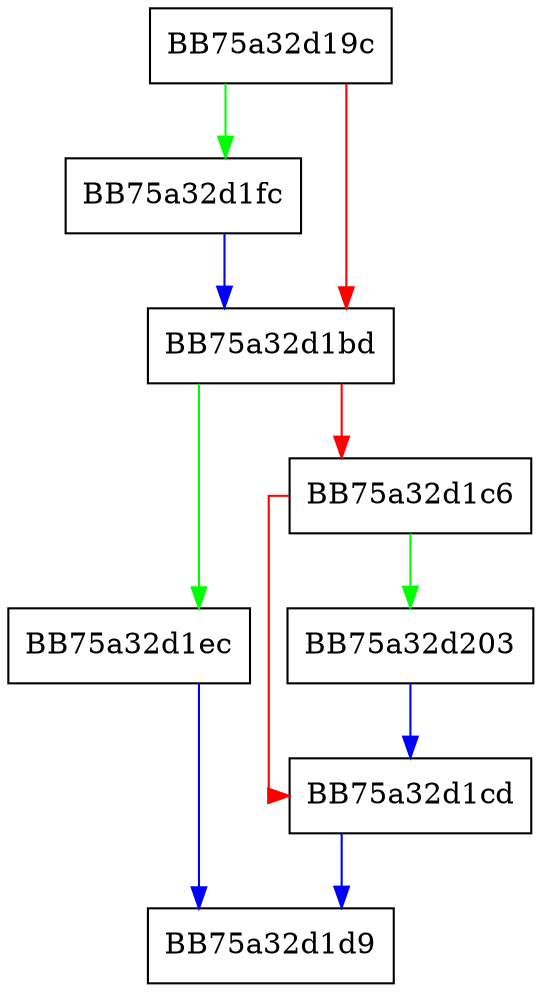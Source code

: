 digraph is_eq_data {
  node [shape="box"];
  graph [splines=ortho];
  BB75a32d19c -> BB75a32d1fc [color="green"];
  BB75a32d19c -> BB75a32d1bd [color="red"];
  BB75a32d1bd -> BB75a32d1ec [color="green"];
  BB75a32d1bd -> BB75a32d1c6 [color="red"];
  BB75a32d1c6 -> BB75a32d203 [color="green"];
  BB75a32d1c6 -> BB75a32d1cd [color="red"];
  BB75a32d1cd -> BB75a32d1d9 [color="blue"];
  BB75a32d1ec -> BB75a32d1d9 [color="blue"];
  BB75a32d1fc -> BB75a32d1bd [color="blue"];
  BB75a32d203 -> BB75a32d1cd [color="blue"];
}